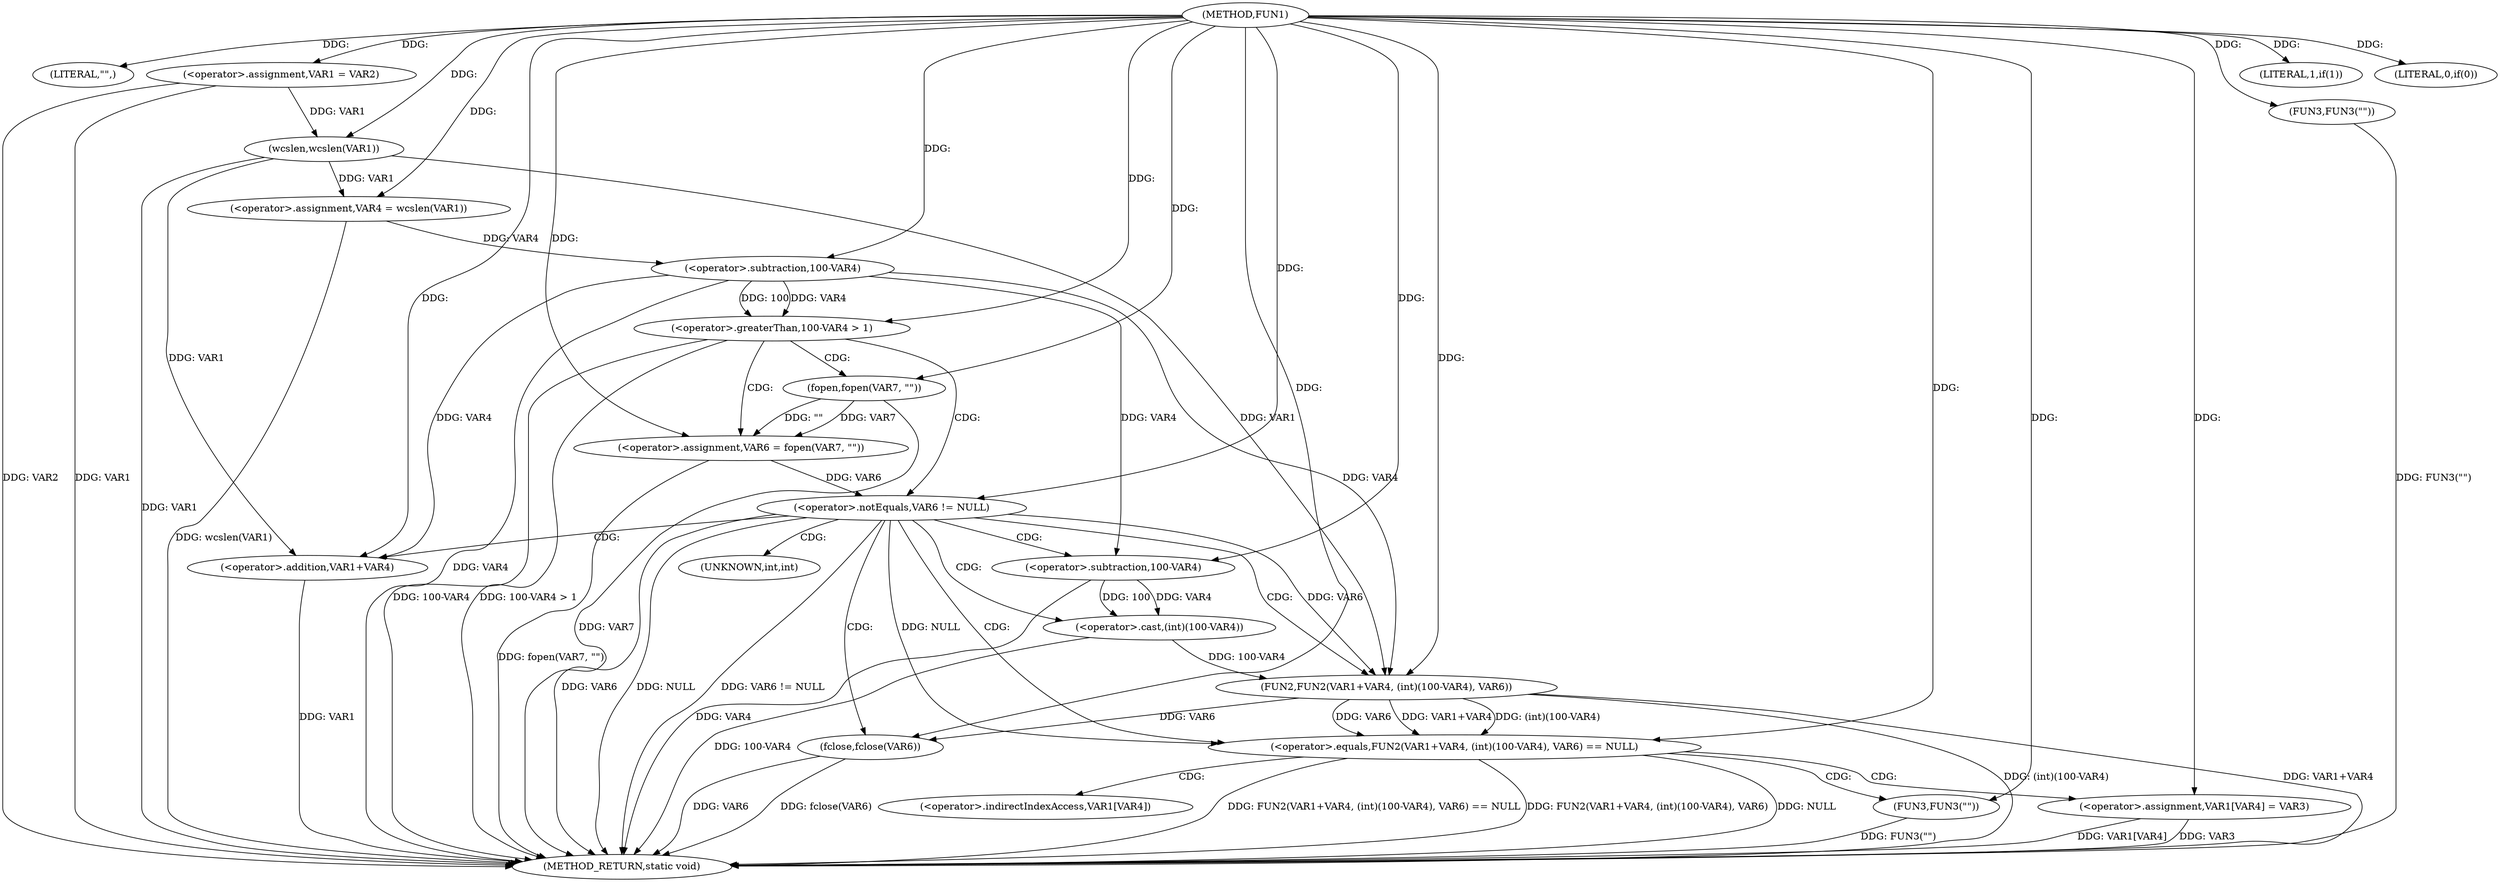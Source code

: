 digraph FUN1 {  
"1000100" [label = "(METHOD,FUN1)" ]
"1000164" [label = "(METHOD_RETURN,static void)" ]
"1000103" [label = "(LITERAL,\"\",)" ]
"1000104" [label = "(<operator>.assignment,VAR1 = VAR2)" ]
"1000108" [label = "(LITERAL,1,if(1))" ]
"1000112" [label = "(<operator>.assignment,VAR4 = wcslen(VAR1))" ]
"1000114" [label = "(wcslen,wcslen(VAR1))" ]
"1000118" [label = "(<operator>.greaterThan,100-VAR4 > 1)" ]
"1000119" [label = "(<operator>.subtraction,100-VAR4)" ]
"1000124" [label = "(<operator>.assignment,VAR6 = fopen(VAR7, \"\"))" ]
"1000126" [label = "(fopen,fopen(VAR7, \"\"))" ]
"1000130" [label = "(<operator>.notEquals,VAR6 != NULL)" ]
"1000135" [label = "(<operator>.equals,FUN2(VAR1+VAR4, (int)(100-VAR4), VAR6) == NULL)" ]
"1000136" [label = "(FUN2,FUN2(VAR1+VAR4, (int)(100-VAR4), VAR6))" ]
"1000137" [label = "(<operator>.addition,VAR1+VAR4)" ]
"1000140" [label = "(<operator>.cast,(int)(100-VAR4))" ]
"1000142" [label = "(<operator>.subtraction,100-VAR4)" ]
"1000148" [label = "(FUN3,FUN3(\"\"))" ]
"1000150" [label = "(<operator>.assignment,VAR1[VAR4] = VAR3)" ]
"1000155" [label = "(fclose,fclose(VAR6))" ]
"1000158" [label = "(LITERAL,0,if(0))" ]
"1000160" [label = "(FUN3,FUN3(\"\"))" ]
"1000141" [label = "(UNKNOWN,int,int)" ]
"1000151" [label = "(<operator>.indirectIndexAccess,VAR1[VAR4])" ]
  "1000140" -> "1000164"  [ label = "DDG: 100-VAR4"] 
  "1000150" -> "1000164"  [ label = "DDG: VAR1[VAR4]"] 
  "1000104" -> "1000164"  [ label = "DDG: VAR1"] 
  "1000130" -> "1000164"  [ label = "DDG: NULL"] 
  "1000136" -> "1000164"  [ label = "DDG: (int)(100-VAR4)"] 
  "1000148" -> "1000164"  [ label = "DDG: FUN3(\"\")"] 
  "1000126" -> "1000164"  [ label = "DDG: VAR7"] 
  "1000118" -> "1000164"  [ label = "DDG: 100-VAR4 > 1"] 
  "1000150" -> "1000164"  [ label = "DDG: VAR3"] 
  "1000135" -> "1000164"  [ label = "DDG: FUN2(VAR1+VAR4, (int)(100-VAR4), VAR6) == NULL"] 
  "1000135" -> "1000164"  [ label = "DDG: FUN2(VAR1+VAR4, (int)(100-VAR4), VAR6)"] 
  "1000118" -> "1000164"  [ label = "DDG: 100-VAR4"] 
  "1000135" -> "1000164"  [ label = "DDG: NULL"] 
  "1000130" -> "1000164"  [ label = "DDG: VAR6 != NULL"] 
  "1000124" -> "1000164"  [ label = "DDG: fopen(VAR7, \"\")"] 
  "1000112" -> "1000164"  [ label = "DDG: wcslen(VAR1)"] 
  "1000160" -> "1000164"  [ label = "DDG: FUN3(\"\")"] 
  "1000155" -> "1000164"  [ label = "DDG: fclose(VAR6)"] 
  "1000142" -> "1000164"  [ label = "DDG: VAR4"] 
  "1000114" -> "1000164"  [ label = "DDG: VAR1"] 
  "1000119" -> "1000164"  [ label = "DDG: VAR4"] 
  "1000155" -> "1000164"  [ label = "DDG: VAR6"] 
  "1000137" -> "1000164"  [ label = "DDG: VAR1"] 
  "1000136" -> "1000164"  [ label = "DDG: VAR1+VAR4"] 
  "1000104" -> "1000164"  [ label = "DDG: VAR2"] 
  "1000130" -> "1000164"  [ label = "DDG: VAR6"] 
  "1000100" -> "1000103"  [ label = "DDG: "] 
  "1000100" -> "1000104"  [ label = "DDG: "] 
  "1000100" -> "1000108"  [ label = "DDG: "] 
  "1000114" -> "1000112"  [ label = "DDG: VAR1"] 
  "1000100" -> "1000112"  [ label = "DDG: "] 
  "1000104" -> "1000114"  [ label = "DDG: VAR1"] 
  "1000100" -> "1000114"  [ label = "DDG: "] 
  "1000119" -> "1000118"  [ label = "DDG: 100"] 
  "1000119" -> "1000118"  [ label = "DDG: VAR4"] 
  "1000100" -> "1000119"  [ label = "DDG: "] 
  "1000112" -> "1000119"  [ label = "DDG: VAR4"] 
  "1000100" -> "1000118"  [ label = "DDG: "] 
  "1000126" -> "1000124"  [ label = "DDG: VAR7"] 
  "1000126" -> "1000124"  [ label = "DDG: \"\""] 
  "1000100" -> "1000124"  [ label = "DDG: "] 
  "1000100" -> "1000126"  [ label = "DDG: "] 
  "1000124" -> "1000130"  [ label = "DDG: VAR6"] 
  "1000100" -> "1000130"  [ label = "DDG: "] 
  "1000136" -> "1000135"  [ label = "DDG: VAR1+VAR4"] 
  "1000136" -> "1000135"  [ label = "DDG: (int)(100-VAR4)"] 
  "1000136" -> "1000135"  [ label = "DDG: VAR6"] 
  "1000114" -> "1000136"  [ label = "DDG: VAR1"] 
  "1000100" -> "1000136"  [ label = "DDG: "] 
  "1000119" -> "1000136"  [ label = "DDG: VAR4"] 
  "1000114" -> "1000137"  [ label = "DDG: VAR1"] 
  "1000100" -> "1000137"  [ label = "DDG: "] 
  "1000119" -> "1000137"  [ label = "DDG: VAR4"] 
  "1000140" -> "1000136"  [ label = "DDG: 100-VAR4"] 
  "1000142" -> "1000140"  [ label = "DDG: 100"] 
  "1000142" -> "1000140"  [ label = "DDG: VAR4"] 
  "1000100" -> "1000142"  [ label = "DDG: "] 
  "1000119" -> "1000142"  [ label = "DDG: VAR4"] 
  "1000130" -> "1000136"  [ label = "DDG: VAR6"] 
  "1000130" -> "1000135"  [ label = "DDG: NULL"] 
  "1000100" -> "1000135"  [ label = "DDG: "] 
  "1000100" -> "1000148"  [ label = "DDG: "] 
  "1000100" -> "1000150"  [ label = "DDG: "] 
  "1000136" -> "1000155"  [ label = "DDG: VAR6"] 
  "1000100" -> "1000155"  [ label = "DDG: "] 
  "1000100" -> "1000158"  [ label = "DDG: "] 
  "1000100" -> "1000160"  [ label = "DDG: "] 
  "1000118" -> "1000126"  [ label = "CDG: "] 
  "1000118" -> "1000124"  [ label = "CDG: "] 
  "1000118" -> "1000130"  [ label = "CDG: "] 
  "1000130" -> "1000142"  [ label = "CDG: "] 
  "1000130" -> "1000155"  [ label = "CDG: "] 
  "1000130" -> "1000137"  [ label = "CDG: "] 
  "1000130" -> "1000141"  [ label = "CDG: "] 
  "1000130" -> "1000135"  [ label = "CDG: "] 
  "1000130" -> "1000136"  [ label = "CDG: "] 
  "1000130" -> "1000140"  [ label = "CDG: "] 
  "1000135" -> "1000151"  [ label = "CDG: "] 
  "1000135" -> "1000150"  [ label = "CDG: "] 
  "1000135" -> "1000148"  [ label = "CDG: "] 
}
